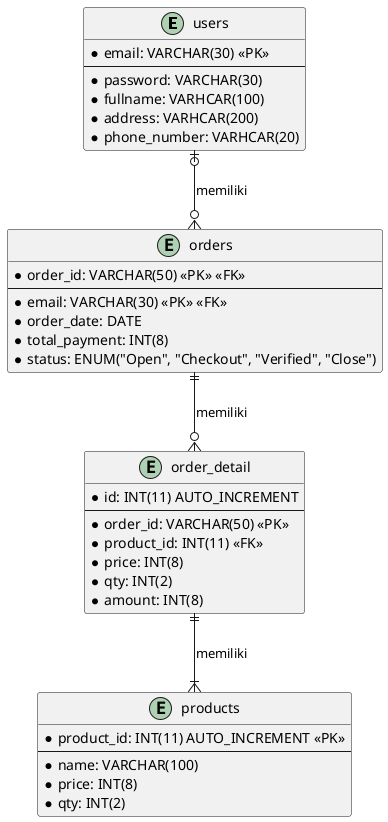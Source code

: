 @startuml dhifa_collection

Entity users {
    * email: VARCHAR(30) <<PK>>
    --
    * password: VARCHAR(30)
    * fullname: VARHCAR(100)
    * address: VARHCAR(200)
    * phone_number: VARHCAR(20)
}

Entity products {
    * product_id: INT(11) AUTO_INCREMENT <<PK>>
    --
    * name: VARCHAR(100)
    * price: INT(8)
    * qty: INT(2)
}

Entity orders {
    * order_id: VARCHAR(50) <<PK>> <<FK>>
    --
    * email: VARCHAR(30) <<PK>> <<FK>>
    * order_date: DATE
    * total_payment: INT(8)
    * status: ENUM("Open", "Checkout", "Verified", "Close")
}

Entity order_detail {
    * id: INT(11) AUTO_INCREMENT
    --
    * order_id: VARCHAR(50) <<PK>>
    * product_id: INT(11) <<FK>>
    * price: INT(8)
    * qty: INT(2)
    * amount: INT(8)
}

users |o--o{ orders: memiliki
orders ||--o{ order_detail: memiliki
order_detail ||--|{ products: memiliki

@enduml